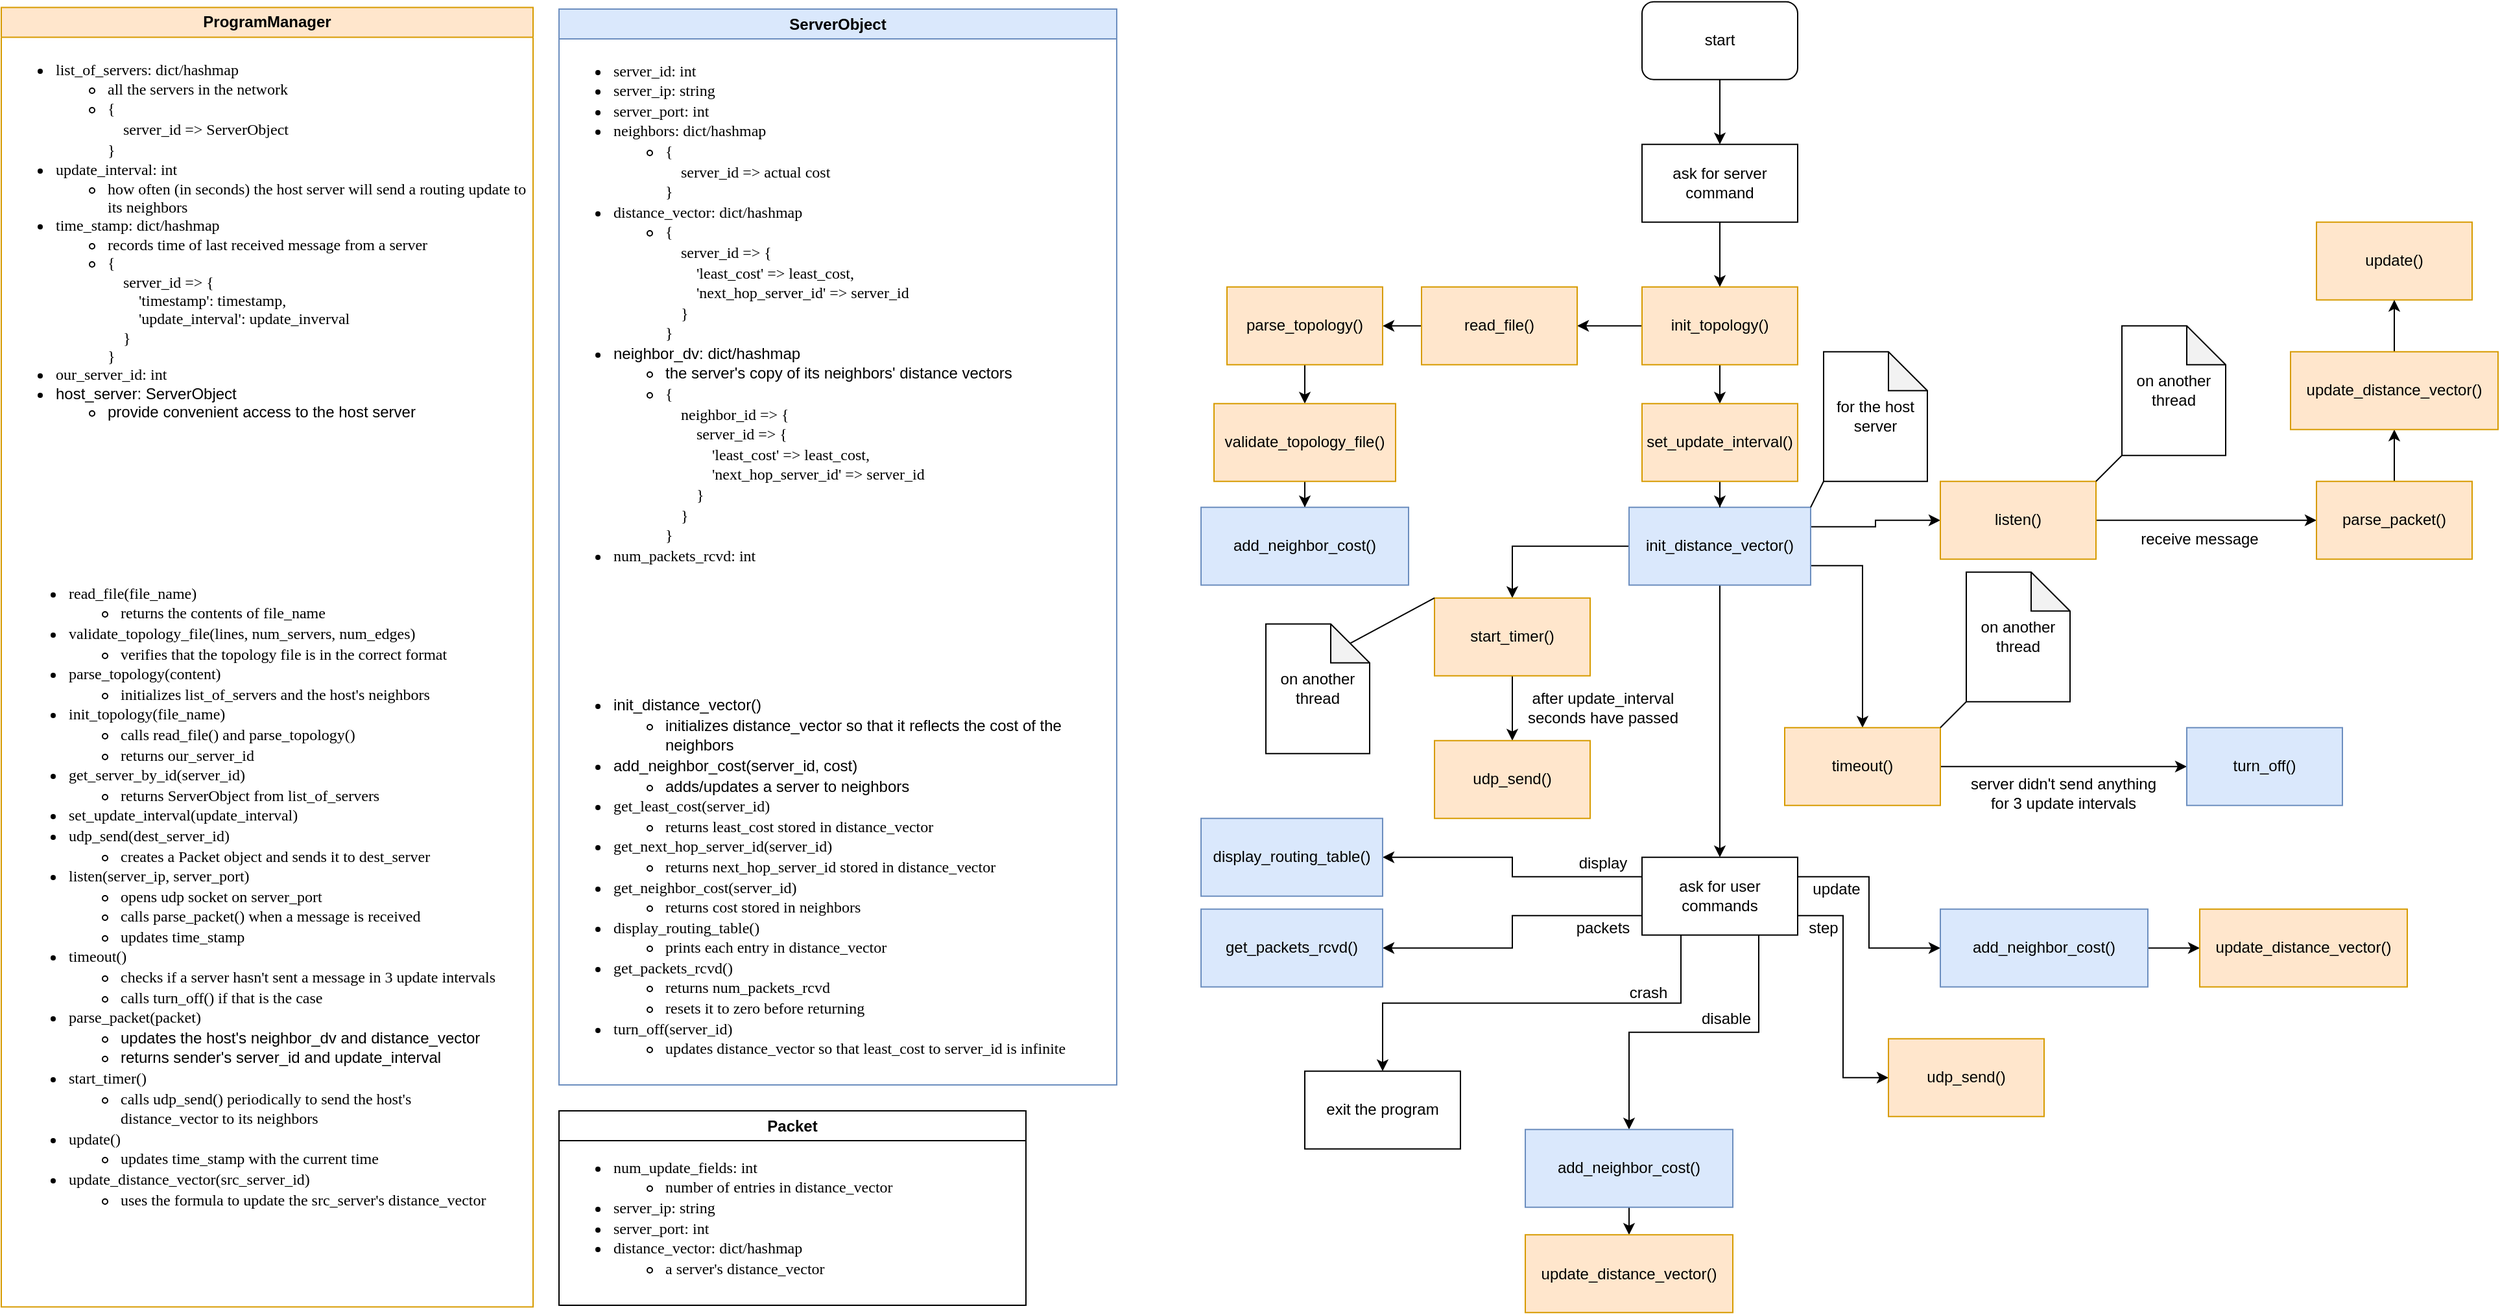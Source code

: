 <mxfile version="22.1.5" type="device">
  <diagram name="Page-1" id="xFJqO6FMUhYE_ulIRA0k">
    <mxGraphModel dx="3565" dy="1963" grid="1" gridSize="10" guides="1" tooltips="1" connect="1" arrows="1" fold="1" page="1" pageScale="1" pageWidth="850" pageHeight="1100" math="0" shadow="0">
      <root>
        <mxCell id="0" />
        <mxCell id="1" parent="0" />
        <mxCell id="NjoNPDYluXKRzzez1GX--15" value="ProgramManager" style="swimlane;whiteSpace=wrap;html=1;fillColor=#ffe6cc;strokeColor=#d79b00;" parent="1" vertex="1">
          <mxGeometry x="15" y="8.75" width="410" height="1002.5" as="geometry" />
        </mxCell>
        <mxCell id="NjoNPDYluXKRzzez1GX--17" value="&lt;p style=&quot;line-height: 130%;&quot;&gt;&lt;/p&gt;&lt;div align=&quot;left&quot;&gt;&lt;ul&gt;&lt;li&gt;&lt;font face=&quot;Tahoma&quot;&gt;list_of_servers: dict/hashmap&lt;/font&gt;&lt;/li&gt;&lt;ul style=&quot;line-height: 130%;&quot;&gt;&lt;li&gt;&lt;font face=&quot;Tahoma&quot;&gt;all the servers in the network&lt;/font&gt;&lt;/li&gt;&lt;li&gt;&lt;font face=&quot;Lucida Console&quot;&gt;{&lt;br&gt;&amp;nbsp; &amp;nbsp; server_id =&amp;gt; ServerObject&lt;br&gt;}&lt;/font&gt;&lt;/li&gt;&lt;/ul&gt;&lt;li&gt;&lt;font face=&quot;Tahoma&quot;&gt;update_interval: int&lt;br&gt;&lt;/font&gt;&lt;/li&gt;&lt;ul&gt;&lt;li&gt;&lt;font face=&quot;Tahoma&quot;&gt;how often (in seconds) the host server will send a routing update to its neighbors&lt;/font&gt;&lt;/li&gt;&lt;/ul&gt;&lt;li&gt;&lt;font face=&quot;Tahoma&quot;&gt;time_stamp: dict/hashmap&lt;/font&gt;&lt;/li&gt;&lt;ul&gt;&lt;li&gt;&lt;font face=&quot;Tahoma&quot;&gt;records time of last received message from a server&lt;/font&gt;&lt;/li&gt;&lt;li&gt;&lt;font face=&quot;Lucida Console&quot;&gt;{&lt;br&gt;&amp;nbsp; &amp;nbsp; server_id =&amp;gt; {&lt;br&gt;&amp;nbsp; &amp;nbsp; &amp;nbsp; &amp;nbsp; &#39;timestamp&#39;: timestamp, &lt;br&gt;&amp;nbsp; &amp;nbsp; &amp;nbsp; &amp;nbsp; &#39;update_interval&#39;: update_inverval&lt;br&gt;&amp;nbsp; &amp;nbsp; }&lt;br&gt;}&lt;/font&gt;&lt;/li&gt;&lt;/ul&gt;&lt;li&gt;&lt;font face=&quot;Tahoma&quot;&gt;our_server_id: int&lt;/font&gt;&lt;/li&gt;&lt;li&gt;host_server: ServerObject&lt;/li&gt;&lt;ul&gt;&lt;li&gt;provide convenient access to the host server&lt;/li&gt;&lt;/ul&gt;&lt;/ul&gt;&lt;/div&gt;&lt;p&gt;&lt;/p&gt;" style="text;html=1;strokeColor=none;fillColor=none;align=left;verticalAlign=middle;whiteSpace=wrap;rounded=0;" parent="NjoNPDYluXKRzzez1GX--15" vertex="1">
          <mxGeometry y="30" width="410" height="300" as="geometry" />
        </mxCell>
        <mxCell id="NjoNPDYluXKRzzez1GX--12" value="&lt;p style=&quot;line-height: 130%;&quot;&gt;&lt;/p&gt;&lt;div align=&quot;left&quot;&gt;&lt;ul style=&quot;line-height: 130%;&quot;&gt;&lt;li&gt;&lt;font face=&quot;Tahoma&quot;&gt;read_file(file_name)&lt;/font&gt;&lt;/li&gt;&lt;ul&gt;&lt;li&gt;&lt;font face=&quot;Tahoma&quot;&gt;returns the contents of file_name&lt;/font&gt;&lt;/li&gt;&lt;/ul&gt;&lt;li&gt;&lt;font face=&quot;Tahoma&quot;&gt;validate_topology_file(lines, num_servers, num_edges)&lt;/font&gt;&lt;/li&gt;&lt;ul&gt;&lt;li&gt;&lt;font face=&quot;Tahoma&quot;&gt;verifies that the topology file is in the correct format&lt;/font&gt;&lt;/li&gt;&lt;/ul&gt;&lt;li&gt;&lt;font face=&quot;Tahoma&quot;&gt;parse_topology(content)&lt;/font&gt;&lt;/li&gt;&lt;ul&gt;&lt;li&gt;&lt;font face=&quot;Tahoma&quot;&gt;initializes list_of_servers and the host&#39;s neighbors&lt;/font&gt;&lt;/li&gt;&lt;/ul&gt;&lt;li&gt;&lt;font face=&quot;Tahoma&quot;&gt;init_topology(file_name)&lt;br&gt;&lt;/font&gt;&lt;/li&gt;&lt;ul style=&quot;line-height: 130%;&quot;&gt;&lt;li style=&quot;border-color: var(--border-color);&quot;&gt;&lt;font face=&quot;Tahoma&quot;&gt;calls read_file() and parse_topology()&lt;/font&gt;&lt;/li&gt;&lt;li style=&quot;border-color: var(--border-color);&quot;&gt;&lt;font face=&quot;Tahoma&quot;&gt;returns our_server_id&lt;/font&gt;&lt;/li&gt;&lt;/ul&gt;&lt;li&gt;&lt;font face=&quot;Tahoma&quot;&gt;get_server_by_id(server_id)&lt;/font&gt;&lt;/li&gt;&lt;ul&gt;&lt;li&gt;&lt;font face=&quot;Tahoma&quot;&gt;returns ServerObject from list_of_servers&lt;/font&gt;&lt;/li&gt;&lt;/ul&gt;&lt;li&gt;&lt;font face=&quot;Tahoma&quot;&gt;set_update_interval(update_interval)&lt;/font&gt;&lt;/li&gt;&lt;li&gt;&lt;font face=&quot;Tahoma&quot;&gt;udp_send(dest_server_id)&lt;/font&gt;&lt;/li&gt;&lt;ul&gt;&lt;li&gt;&lt;font face=&quot;Tahoma&quot;&gt;creates a Packet object and sends it to dest_server&lt;/font&gt;&lt;/li&gt;&lt;/ul&gt;&lt;li&gt;&lt;font face=&quot;Tahoma&quot;&gt;listen(server_ip, server_port)&lt;/font&gt;&lt;/li&gt;&lt;ul&gt;&lt;li&gt;&lt;font face=&quot;Tahoma&quot;&gt;opens udp socket on server_port&lt;/font&gt;&lt;/li&gt;&lt;li&gt;&lt;font face=&quot;Tahoma&quot;&gt;calls parse_packet() when a message is received&lt;/font&gt;&lt;/li&gt;&lt;li&gt;&lt;font face=&quot;Tahoma&quot;&gt;updates time_stamp&lt;/font&gt;&lt;/li&gt;&lt;/ul&gt;&lt;li&gt;&lt;font face=&quot;Tahoma&quot;&gt;timeout()&lt;/font&gt;&lt;/li&gt;&lt;ul&gt;&lt;li&gt;&lt;font face=&quot;Tahoma&quot;&gt;checks if a server hasn&#39;t sent a message in 3 update intervals&lt;br&gt;&lt;/font&gt;&lt;/li&gt;&lt;li&gt;&lt;font face=&quot;Tahoma&quot;&gt;calls turn_off() if that is the case&lt;/font&gt;&lt;/li&gt;&lt;/ul&gt;&lt;li&gt;&lt;font face=&quot;Tahoma&quot;&gt;parse_packet(packet)&lt;/font&gt;&lt;/li&gt;&lt;ul&gt;&lt;li&gt;updates the host&#39;s neighbor_dv and distance_vector&lt;/li&gt;&lt;li&gt;returns sender&#39;s server_id and update_interval&lt;/li&gt;&lt;/ul&gt;&lt;li&gt;&lt;font face=&quot;Tahoma&quot;&gt;start_timer()&lt;/font&gt;&lt;/li&gt;&lt;ul&gt;&lt;li&gt;&lt;font face=&quot;Tahoma&quot;&gt;calls udp_send() periodically to send the host&#39;s distance_vector to its neighbors&lt;/font&gt;&lt;/li&gt;&lt;/ul&gt;&lt;li&gt;&lt;font face=&quot;Tahoma&quot;&gt;update()&lt;/font&gt;&lt;/li&gt;&lt;ul&gt;&lt;li&gt;&lt;font face=&quot;Tahoma&quot;&gt;updates time_stamp with the current time&lt;/font&gt;&lt;/li&gt;&lt;/ul&gt;&lt;li&gt;&lt;font face=&quot;Tahoma&quot;&gt;update_distance_vector(src_server_id)&lt;/font&gt;&lt;/li&gt;&lt;ul&gt;&lt;li&gt;&lt;font face=&quot;Tahoma&quot;&gt;uses the formula to update the src_server&#39;s distance_vector&lt;/font&gt;&lt;/li&gt;&lt;/ul&gt;&lt;/ul&gt;&lt;/div&gt;&lt;p&gt;&lt;/p&gt;" style="text;html=1;strokeColor=none;fillColor=none;align=left;verticalAlign=middle;whiteSpace=wrap;rounded=0;" parent="NjoNPDYluXKRzzez1GX--15" vertex="1">
          <mxGeometry x="10" y="380" width="380" height="612.5" as="geometry" />
        </mxCell>
        <mxCell id="NjoNPDYluXKRzzez1GX--18" value="ServerObject" style="swimlane;whiteSpace=wrap;html=1;fillColor=#dae8fc;strokeColor=#6c8ebf;" parent="1" vertex="1">
          <mxGeometry x="445" y="10" width="430" height="830" as="geometry" />
        </mxCell>
        <mxCell id="NjoNPDYluXKRzzez1GX--11" value="&lt;p style=&quot;line-height: 120%;&quot;&gt;&lt;/p&gt;&lt;div align=&quot;left&quot;&gt;&lt;ul style=&quot;line-height: 130%;&quot;&gt;&lt;li&gt;&lt;font face=&quot;Tahoma&quot;&gt;server_id: int&lt;/font&gt;&lt;/li&gt;&lt;li&gt;&lt;font face=&quot;Tahoma&quot;&gt;server_ip: string&lt;/font&gt;&lt;/li&gt;&lt;li&gt;&lt;font face=&quot;Tahoma&quot;&gt;server_port: int&lt;/font&gt;&lt;/li&gt;&lt;li&gt;&lt;font face=&quot;Tahoma&quot;&gt;neighbors: dict/hashmap&lt;/font&gt;&lt;/li&gt;&lt;ul style=&quot;line-height: 130%;&quot;&gt;&lt;li&gt;&lt;font face=&quot;Lucida Console&quot;&gt;{&lt;br&gt;&amp;nbsp; &amp;nbsp; server_id =&amp;gt; actual cost&lt;br&gt;}&lt;/font&gt;&lt;/li&gt;&lt;/ul&gt;&lt;li&gt;&lt;font face=&quot;Tahoma&quot;&gt;distance_vector: dict/hashmap&lt;/font&gt;&lt;/li&gt;&lt;ul style=&quot;line-height: 130%;&quot;&gt;&lt;li&gt;&lt;font face=&quot;Lucida Console&quot;&gt;{&lt;br&gt;&amp;nbsp; &amp;nbsp; server_id =&amp;gt; {&lt;br&gt;&amp;nbsp; &amp;nbsp; &amp;nbsp; &amp;nbsp; &#39;least_cost&#39; =&amp;gt; least_cost,&lt;br&gt;&amp;nbsp; &amp;nbsp; &amp;nbsp; &amp;nbsp; &#39;next_hop_server_id&#39; =&amp;gt; server_id&lt;br&gt;&amp;nbsp; &amp;nbsp; }&lt;br&gt;}&lt;/font&gt;&lt;/li&gt;&lt;/ul&gt;&lt;li&gt;neighbor_dv: dict/hashmap&lt;br&gt;&lt;/li&gt;&lt;ul&gt;&lt;li&gt;the server&#39;s copy of its neighbors&#39; distance vectors&lt;/li&gt;&lt;li style=&quot;border-color: var(--border-color);&quot;&gt;&lt;font face=&quot;Lucida Console&quot;&gt;&lt;font style=&quot;border-color: var(--border-color);&quot;&gt;{&lt;br&gt;&amp;nbsp; &amp;nbsp; neighbor_id =&amp;gt; {&lt;br&gt;&amp;nbsp; &amp;nbsp; &amp;nbsp; &amp;nbsp; server_id =&amp;gt; {&lt;br&gt;&amp;nbsp; &amp;nbsp; &amp;nbsp; &amp;nbsp; &amp;nbsp; &amp;nbsp; &#39;least_cost&#39; =&amp;gt; least_cost&lt;/font&gt;,&lt;br&gt;&amp;nbsp; &amp;nbsp; &amp;nbsp; &amp;nbsp; &amp;nbsp; &amp;nbsp; &#39;next_hop_server_id&#39; =&amp;gt; server_id&lt;br&gt;&amp;nbsp; &amp;nbsp; &amp;nbsp; &amp;nbsp; }&lt;br&gt;&amp;nbsp; &amp;nbsp; }&lt;br&gt;}&lt;/font&gt;&lt;/li&gt;&lt;/ul&gt;&lt;li&gt;&lt;font face=&quot;Tahoma&quot;&gt;num_packets_rcvd: int&lt;/font&gt;&lt;/li&gt;&lt;/ul&gt;&lt;/div&gt;&lt;p&gt;&lt;/p&gt;" style="text;html=1;strokeColor=none;fillColor=none;align=left;verticalAlign=middle;whiteSpace=wrap;rounded=0;" parent="NjoNPDYluXKRzzez1GX--18" vertex="1">
          <mxGeometry y="30" width="470" height="410" as="geometry" />
        </mxCell>
        <mxCell id="NjoNPDYluXKRzzez1GX--22" value="&lt;p style=&quot;line-height: 100%;&quot;&gt;&lt;/p&gt;&lt;div style=&quot;line-height: 130%;&quot; align=&quot;left&quot;&gt;&lt;ul style=&quot;line-height: 130%;&quot;&gt;&lt;li&gt;init_distance_vector()&lt;/li&gt;&lt;ul&gt;&lt;li&gt;initializes distance_vector so that it reflects the cost of the neighbors&lt;/li&gt;&lt;/ul&gt;&lt;li&gt;add_neighbor_cost(server_id, cost)&lt;/li&gt;&lt;ul&gt;&lt;li&gt;adds/updates a server to neighbors&lt;/li&gt;&lt;/ul&gt;&lt;li&gt;&lt;font face=&quot;Tahoma&quot;&gt;get_least_cost(server_id)&lt;/font&gt;&lt;/li&gt;&lt;ul style=&quot;line-height: 130%;&quot;&gt;&lt;li&gt;&lt;font face=&quot;Tahoma&quot;&gt;returns least_cost stored in distance_vector&lt;/font&gt;&lt;/li&gt;&lt;/ul&gt;&lt;li&gt;&lt;font face=&quot;Tahoma&quot;&gt;get_next_hop_server_id(server_id)&lt;/font&gt;&lt;/li&gt;&lt;ul&gt;&lt;li style=&quot;border-color: var(--border-color);&quot;&gt;&lt;font style=&quot;border-color: var(--border-color);&quot; face=&quot;Tahoma&quot;&gt;returns next_hop_server_id stored in distance_vector&lt;/font&gt;&lt;/li&gt;&lt;/ul&gt;&lt;li&gt;&lt;font face=&quot;Tahoma&quot;&gt;get_neighbor_cost(server_id)&lt;/font&gt;&lt;/li&gt;&lt;ul&gt;&lt;li&gt;&lt;font face=&quot;Tahoma&quot;&gt;returns cost stored in neighbors&lt;/font&gt;&lt;/li&gt;&lt;/ul&gt;&lt;li&gt;&lt;font face=&quot;Tahoma&quot;&gt;display_routing_table()&lt;/font&gt;&lt;/li&gt;&lt;ul&gt;&lt;li&gt;&lt;font face=&quot;Tahoma&quot;&gt;prints each entry in distance_vector&lt;/font&gt;&lt;/li&gt;&lt;/ul&gt;&lt;li&gt;&lt;font face=&quot;Tahoma&quot;&gt;get_packets_rcvd()&lt;/font&gt;&lt;/li&gt;&lt;ul&gt;&lt;li&gt;&lt;font face=&quot;Tahoma&quot;&gt;returns num_packets_rcvd&lt;/font&gt;&lt;/li&gt;&lt;li&gt;&lt;font face=&quot;Tahoma&quot;&gt;resets it to zero before returning&lt;/font&gt;&lt;/li&gt;&lt;/ul&gt;&lt;li&gt;&lt;font face=&quot;Tahoma&quot;&gt;turn_off(server_id)&lt;/font&gt;&lt;/li&gt;&lt;ul&gt;&lt;li&gt;&lt;font face=&quot;Tahoma&quot;&gt;updates distance_vector so that least_cost to server_id is infinite&lt;/font&gt;&lt;/li&gt;&lt;/ul&gt;&lt;/ul&gt;&lt;/div&gt;&lt;p&gt;&lt;/p&gt;" style="text;html=1;strokeColor=none;fillColor=none;align=left;verticalAlign=middle;whiteSpace=wrap;rounded=0;" parent="NjoNPDYluXKRzzez1GX--18" vertex="1">
          <mxGeometry y="520" width="430" height="300" as="geometry" />
        </mxCell>
        <mxCell id="NjoNPDYluXKRzzez1GX--30" value="Packet" style="swimlane;whiteSpace=wrap;html=1;" parent="1" vertex="1">
          <mxGeometry x="445" y="860" width="360" height="150" as="geometry" />
        </mxCell>
        <mxCell id="NjoNPDYluXKRzzez1GX--32" value="&lt;p style=&quot;line-height: 130%;&quot;&gt;&lt;/p&gt;&lt;div&gt;&lt;ul style=&quot;line-height: 130%;&quot;&gt;&lt;li&gt;&lt;font face=&quot;Tahoma&quot;&gt;num_update_fields: int&lt;/font&gt;&lt;/li&gt;&lt;ul&gt;&lt;li&gt;&lt;font face=&quot;Tahoma&quot;&gt;number of entries in distance_vector&lt;/font&gt;&lt;/li&gt;&lt;/ul&gt;&lt;li style=&quot;border-color: var(--border-color);&quot;&gt;&lt;font style=&quot;border-color: var(--border-color);&quot; face=&quot;Tahoma&quot;&gt;server_ip: string&lt;/font&gt;&lt;/li&gt;&lt;li&gt;&lt;font face=&quot;Tahoma&quot;&gt;server_port: int&lt;/font&gt;&lt;/li&gt;&lt;li&gt;&lt;font face=&quot;Tahoma&quot;&gt;distance_vector: dict/hashmap&lt;/font&gt;&lt;/li&gt;&lt;ul&gt;&lt;li&gt;&lt;font face=&quot;Tahoma&quot;&gt;a server&#39;s distance_vector&lt;/font&gt;&lt;/li&gt;&lt;/ul&gt;&lt;/ul&gt;&lt;/div&gt;&lt;p&gt;&lt;/p&gt;" style="text;html=1;strokeColor=none;fillColor=none;align=left;verticalAlign=middle;whiteSpace=wrap;rounded=0;" parent="NjoNPDYluXKRzzez1GX--30" vertex="1">
          <mxGeometry y="30" width="360" height="105" as="geometry" />
        </mxCell>
        <mxCell id="4oj95tw8URPRINXik8E5-2" value="" style="edgeStyle=orthogonalEdgeStyle;rounded=0;orthogonalLoop=1;jettySize=auto;html=1;" parent="1" source="NjoNPDYluXKRzzez1GX--34" target="4oj95tw8URPRINXik8E5-1" edge="1">
          <mxGeometry relative="1" as="geometry" />
        </mxCell>
        <mxCell id="NjoNPDYluXKRzzez1GX--34" value="start" style="rounded=1;whiteSpace=wrap;html=1;" parent="1" vertex="1">
          <mxGeometry x="1280" y="4.37" width="120" height="60" as="geometry" />
        </mxCell>
        <mxCell id="z0qrZOzNgaJA19otfbI5-46" value="" style="edgeStyle=orthogonalEdgeStyle;rounded=0;orthogonalLoop=1;jettySize=auto;html=1;" edge="1" parent="1" source="NjoNPDYluXKRzzez1GX--35" target="z0qrZOzNgaJA19otfbI5-45">
          <mxGeometry relative="1" as="geometry" />
        </mxCell>
        <mxCell id="z0qrZOzNgaJA19otfbI5-55" style="edgeStyle=orthogonalEdgeStyle;rounded=0;orthogonalLoop=1;jettySize=auto;html=1;entryX=1;entryY=0.5;entryDx=0;entryDy=0;" edge="1" parent="1" source="NjoNPDYluXKRzzez1GX--35" target="z0qrZOzNgaJA19otfbI5-54">
          <mxGeometry relative="1" as="geometry" />
        </mxCell>
        <mxCell id="NjoNPDYluXKRzzez1GX--35" value="init_topology()" style="rounded=0;whiteSpace=wrap;html=1;fillColor=#ffe6cc;strokeColor=#d79b00;" parent="1" vertex="1">
          <mxGeometry x="1280" y="224.37" width="120" height="60" as="geometry" />
        </mxCell>
        <mxCell id="z0qrZOzNgaJA19otfbI5-20" value="" style="edgeStyle=orthogonalEdgeStyle;rounded=0;orthogonalLoop=1;jettySize=auto;html=1;exitX=1;exitY=0.25;exitDx=0;exitDy=0;" edge="1" parent="1" source="NjoNPDYluXKRzzez1GX--47" target="NjoNPDYluXKRzzez1GX--52">
          <mxGeometry relative="1" as="geometry" />
        </mxCell>
        <mxCell id="z0qrZOzNgaJA19otfbI5-65" style="edgeStyle=orthogonalEdgeStyle;rounded=0;orthogonalLoop=1;jettySize=auto;html=1;entryX=0.5;entryY=0;entryDx=0;entryDy=0;" edge="1" parent="1" source="NjoNPDYluXKRzzez1GX--47" target="HWVyQYs9HK1jK68Z1KZ2-4">
          <mxGeometry relative="1" as="geometry" />
        </mxCell>
        <mxCell id="z0qrZOzNgaJA19otfbI5-73" style="edgeStyle=orthogonalEdgeStyle;rounded=0;orthogonalLoop=1;jettySize=auto;html=1;entryX=0.5;entryY=0;entryDx=0;entryDy=0;" edge="1" parent="1" source="NjoNPDYluXKRzzez1GX--47" target="NjoNPDYluXKRzzez1GX--57">
          <mxGeometry relative="1" as="geometry" />
        </mxCell>
        <mxCell id="z0qrZOzNgaJA19otfbI5-76" style="edgeStyle=orthogonalEdgeStyle;rounded=0;orthogonalLoop=1;jettySize=auto;html=1;exitX=1;exitY=0.75;exitDx=0;exitDy=0;entryX=0.5;entryY=0;entryDx=0;entryDy=0;" edge="1" parent="1" source="NjoNPDYluXKRzzez1GX--47" target="z0qrZOzNgaJA19otfbI5-14">
          <mxGeometry relative="1" as="geometry" />
        </mxCell>
        <mxCell id="NjoNPDYluXKRzzez1GX--47" value="init_distance_vector()" style="rounded=0;whiteSpace=wrap;html=1;fillColor=#dae8fc;strokeColor=#6c8ebf;" parent="1" vertex="1">
          <mxGeometry x="1270" y="394.37" width="140" height="60" as="geometry" />
        </mxCell>
        <mxCell id="HWVyQYs9HK1jK68Z1KZ2-2" style="edgeStyle=orthogonalEdgeStyle;rounded=0;orthogonalLoop=1;jettySize=auto;html=1;entryX=0;entryY=0.5;entryDx=0;entryDy=0;" parent="1" source="NjoNPDYluXKRzzez1GX--52" target="HWVyQYs9HK1jK68Z1KZ2-1" edge="1">
          <mxGeometry relative="1" as="geometry" />
        </mxCell>
        <mxCell id="NjoNPDYluXKRzzez1GX--52" value="listen()" style="rounded=0;whiteSpace=wrap;html=1;fillColor=#ffe6cc;strokeColor=#d79b00;" parent="1" vertex="1">
          <mxGeometry x="1510" y="374.37" width="120" height="60" as="geometry" />
        </mxCell>
        <mxCell id="NjoNPDYluXKRzzez1GX--54" value="on another thread" style="shape=note;whiteSpace=wrap;html=1;backgroundOutline=1;darkOpacity=0.05;" parent="1" vertex="1">
          <mxGeometry x="1650" y="254.37" width="80" height="100" as="geometry" />
        </mxCell>
        <mxCell id="NjoNPDYluXKRzzez1GX--56" value="" style="endArrow=none;html=1;rounded=0;exitX=1;exitY=0;exitDx=0;exitDy=0;entryX=0;entryY=1;entryDx=0;entryDy=0;entryPerimeter=0;" parent="1" source="NjoNPDYluXKRzzez1GX--52" target="NjoNPDYluXKRzzez1GX--54" edge="1">
          <mxGeometry width="50" height="50" relative="1" as="geometry">
            <mxPoint x="1440" y="674.37" as="sourcePoint" />
            <mxPoint x="1490" y="624.37" as="targetPoint" />
          </mxGeometry>
        </mxCell>
        <mxCell id="z0qrZOzNgaJA19otfbI5-27" style="edgeStyle=orthogonalEdgeStyle;rounded=0;orthogonalLoop=1;jettySize=auto;html=1;entryX=1;entryY=0.5;entryDx=0;entryDy=0;exitX=0;exitY=0.25;exitDx=0;exitDy=0;" edge="1" parent="1" source="NjoNPDYluXKRzzez1GX--57" target="jb7w0RZWeNpOCV6UPbe5-14">
          <mxGeometry relative="1" as="geometry" />
        </mxCell>
        <mxCell id="z0qrZOzNgaJA19otfbI5-29" style="edgeStyle=orthogonalEdgeStyle;rounded=0;orthogonalLoop=1;jettySize=auto;html=1;exitX=0;exitY=0.75;exitDx=0;exitDy=0;entryX=1;entryY=0.5;entryDx=0;entryDy=0;" edge="1" parent="1" source="NjoNPDYluXKRzzez1GX--57" target="jb7w0RZWeNpOCV6UPbe5-16">
          <mxGeometry relative="1" as="geometry" />
        </mxCell>
        <mxCell id="z0qrZOzNgaJA19otfbI5-31" style="edgeStyle=orthogonalEdgeStyle;rounded=0;orthogonalLoop=1;jettySize=auto;html=1;exitX=0.25;exitY=1;exitDx=0;exitDy=0;entryX=0.5;entryY=0;entryDx=0;entryDy=0;" edge="1" parent="1" source="NjoNPDYluXKRzzez1GX--57" target="jb7w0RZWeNpOCV6UPbe5-7">
          <mxGeometry relative="1" as="geometry" />
        </mxCell>
        <mxCell id="z0qrZOzNgaJA19otfbI5-36" style="edgeStyle=orthogonalEdgeStyle;rounded=0;orthogonalLoop=1;jettySize=auto;html=1;exitX=1;exitY=0.75;exitDx=0;exitDy=0;entryX=0;entryY=0.5;entryDx=0;entryDy=0;" edge="1" parent="1" source="NjoNPDYluXKRzzez1GX--57" target="z0qrZOzNgaJA19otfbI5-35">
          <mxGeometry relative="1" as="geometry" />
        </mxCell>
        <mxCell id="z0qrZOzNgaJA19otfbI5-42" style="edgeStyle=orthogonalEdgeStyle;rounded=0;orthogonalLoop=1;jettySize=auto;html=1;exitX=0.75;exitY=1;exitDx=0;exitDy=0;entryX=0.5;entryY=0;entryDx=0;entryDy=0;" edge="1" parent="1" source="NjoNPDYluXKRzzez1GX--57" target="z0qrZOzNgaJA19otfbI5-40">
          <mxGeometry relative="1" as="geometry" />
        </mxCell>
        <mxCell id="z0qrZOzNgaJA19otfbI5-75" style="edgeStyle=orthogonalEdgeStyle;rounded=0;orthogonalLoop=1;jettySize=auto;html=1;exitX=1;exitY=0.25;exitDx=0;exitDy=0;entryX=0;entryY=0.5;entryDx=0;entryDy=0;" edge="1" parent="1" source="NjoNPDYluXKRzzez1GX--57" target="4oj95tw8URPRINXik8E5-37">
          <mxGeometry relative="1" as="geometry" />
        </mxCell>
        <mxCell id="NjoNPDYluXKRzzez1GX--57" value="ask for user commands" style="rounded=0;whiteSpace=wrap;html=1;" parent="1" vertex="1">
          <mxGeometry x="1280" y="664.37" width="120" height="60" as="geometry" />
        </mxCell>
        <mxCell id="jb7w0RZWeNpOCV6UPbe5-7" value="exit the program" style="rounded=0;whiteSpace=wrap;html=1;" parent="1" vertex="1">
          <mxGeometry x="1020" y="829.37" width="120" height="60" as="geometry" />
        </mxCell>
        <mxCell id="jb7w0RZWeNpOCV6UPbe5-14" value="display_routing_table()" style="rounded=0;whiteSpace=wrap;html=1;fillColor=#dae8fc;strokeColor=#6c8ebf;" parent="1" vertex="1">
          <mxGeometry x="940" y="634.37" width="140" height="60" as="geometry" />
        </mxCell>
        <mxCell id="jb7w0RZWeNpOCV6UPbe5-16" value="get_packets_rcvd()" style="rounded=0;whiteSpace=wrap;html=1;fillColor=#dae8fc;strokeColor=#6c8ebf;" parent="1" vertex="1">
          <mxGeometry x="940" y="704.37" width="140" height="60" as="geometry" />
        </mxCell>
        <mxCell id="jb7w0RZWeNpOCV6UPbe5-33" value="receive message" style="text;html=1;strokeColor=none;fillColor=none;align=center;verticalAlign=middle;whiteSpace=wrap;rounded=0;" parent="1" vertex="1">
          <mxGeometry x="1650" y="394.37" width="120" height="50" as="geometry" />
        </mxCell>
        <mxCell id="z0qrZOzNgaJA19otfbI5-83" value="" style="edgeStyle=orthogonalEdgeStyle;rounded=0;orthogonalLoop=1;jettySize=auto;html=1;" edge="1" parent="1" source="HWVyQYs9HK1jK68Z1KZ2-1" target="z0qrZOzNgaJA19otfbI5-62">
          <mxGeometry relative="1" as="geometry" />
        </mxCell>
        <mxCell id="HWVyQYs9HK1jK68Z1KZ2-1" value="parse_packet()" style="rounded=0;whiteSpace=wrap;html=1;fillColor=#ffe6cc;strokeColor=#d79b00;" parent="1" vertex="1">
          <mxGeometry x="1800" y="374.37" width="120" height="60" as="geometry" />
        </mxCell>
        <mxCell id="z0qrZOzNgaJA19otfbI5-71" value="" style="edgeStyle=orthogonalEdgeStyle;rounded=0;orthogonalLoop=1;jettySize=auto;html=1;" edge="1" parent="1" source="HWVyQYs9HK1jK68Z1KZ2-4" target="z0qrZOzNgaJA19otfbI5-67">
          <mxGeometry relative="1" as="geometry" />
        </mxCell>
        <mxCell id="HWVyQYs9HK1jK68Z1KZ2-4" value="start_timer()" style="rounded=0;whiteSpace=wrap;html=1;fillColor=#ffe6cc;strokeColor=#d79b00;" parent="1" vertex="1">
          <mxGeometry x="1120" y="464.37" width="120" height="60" as="geometry" />
        </mxCell>
        <mxCell id="HWVyQYs9HK1jK68Z1KZ2-25" value="on another thread" style="shape=note;whiteSpace=wrap;html=1;backgroundOutline=1;darkOpacity=0.05;" parent="1" vertex="1">
          <mxGeometry x="990" y="484.37" width="80" height="100" as="geometry" />
        </mxCell>
        <mxCell id="HWVyQYs9HK1jK68Z1KZ2-26" value="" style="endArrow=none;html=1;rounded=0;entryX=0;entryY=0;entryDx=0;entryDy=0;exitX=0;exitY=0;exitDx=65;exitDy=15;exitPerimeter=0;" parent="1" source="HWVyQYs9HK1jK68Z1KZ2-25" target="HWVyQYs9HK1jK68Z1KZ2-4" edge="1">
          <mxGeometry width="50" height="50" relative="1" as="geometry">
            <mxPoint x="1570" y="984.37" as="sourcePoint" />
            <mxPoint x="1620" y="934.37" as="targetPoint" />
          </mxGeometry>
        </mxCell>
        <mxCell id="4oj95tw8URPRINXik8E5-5" value="" style="edgeStyle=orthogonalEdgeStyle;rounded=0;orthogonalLoop=1;jettySize=auto;html=1;" parent="1" source="4oj95tw8URPRINXik8E5-1" target="NjoNPDYluXKRzzez1GX--35" edge="1">
          <mxGeometry relative="1" as="geometry" />
        </mxCell>
        <mxCell id="4oj95tw8URPRINXik8E5-1" value="ask for server command" style="rounded=0;whiteSpace=wrap;html=1;" parent="1" vertex="1">
          <mxGeometry x="1280" y="114.37" width="120" height="60" as="geometry" />
        </mxCell>
        <mxCell id="4oj95tw8URPRINXik8E5-47" value="" style="edgeStyle=orthogonalEdgeStyle;rounded=0;orthogonalLoop=1;jettySize=auto;html=1;" parent="1" source="4oj95tw8URPRINXik8E5-37" target="4oj95tw8URPRINXik8E5-46" edge="1">
          <mxGeometry relative="1" as="geometry" />
        </mxCell>
        <mxCell id="4oj95tw8URPRINXik8E5-37" value="add_neighbor_cost()" style="rounded=0;whiteSpace=wrap;html=1;fillColor=#dae8fc;strokeColor=#6c8ebf;" parent="1" vertex="1">
          <mxGeometry x="1510" y="704.37" width="160" height="60" as="geometry" />
        </mxCell>
        <mxCell id="4oj95tw8URPRINXik8E5-46" value="update_distance_vector()" style="rounded=0;whiteSpace=wrap;html=1;fillColor=#ffe6cc;strokeColor=#d79b00;" parent="1" vertex="1">
          <mxGeometry x="1710" y="704.37" width="160" height="60" as="geometry" />
        </mxCell>
        <mxCell id="z0qrZOzNgaJA19otfbI5-11" value="for the host server" style="shape=note;whiteSpace=wrap;html=1;backgroundOutline=1;darkOpacity=0.05;" vertex="1" parent="1">
          <mxGeometry x="1420" y="274.37" width="80" height="100" as="geometry" />
        </mxCell>
        <mxCell id="z0qrZOzNgaJA19otfbI5-12" value="" style="endArrow=none;html=1;rounded=0;exitX=0;exitY=1;exitDx=0;exitDy=0;exitPerimeter=0;entryX=1;entryY=0;entryDx=0;entryDy=0;" edge="1" parent="1" source="z0qrZOzNgaJA19otfbI5-11" target="NjoNPDYluXKRzzez1GX--47">
          <mxGeometry width="50" height="50" relative="1" as="geometry">
            <mxPoint x="890" y="534.37" as="sourcePoint" />
            <mxPoint x="940" y="484.37" as="targetPoint" />
          </mxGeometry>
        </mxCell>
        <mxCell id="z0qrZOzNgaJA19otfbI5-51" style="edgeStyle=orthogonalEdgeStyle;rounded=0;orthogonalLoop=1;jettySize=auto;html=1;exitX=1;exitY=0.5;exitDx=0;exitDy=0;entryX=0;entryY=0.5;entryDx=0;entryDy=0;" edge="1" parent="1" source="z0qrZOzNgaJA19otfbI5-14" target="z0qrZOzNgaJA19otfbI5-50">
          <mxGeometry relative="1" as="geometry" />
        </mxCell>
        <mxCell id="z0qrZOzNgaJA19otfbI5-14" value="timeout()" style="rounded=0;whiteSpace=wrap;html=1;fillColor=#ffe6cc;strokeColor=#d79b00;" vertex="1" parent="1">
          <mxGeometry x="1390" y="564.37" width="120" height="60" as="geometry" />
        </mxCell>
        <mxCell id="z0qrZOzNgaJA19otfbI5-15" value="on another thread" style="shape=note;whiteSpace=wrap;html=1;backgroundOutline=1;darkOpacity=0.05;" vertex="1" parent="1">
          <mxGeometry x="1530" y="444.37" width="80" height="100" as="geometry" />
        </mxCell>
        <mxCell id="z0qrZOzNgaJA19otfbI5-17" value="" style="endArrow=none;html=1;rounded=0;exitX=1;exitY=0;exitDx=0;exitDy=0;entryX=0;entryY=1;entryDx=0;entryDy=0;entryPerimeter=0;" edge="1" parent="1" source="z0qrZOzNgaJA19otfbI5-14" target="z0qrZOzNgaJA19otfbI5-15">
          <mxGeometry width="50" height="50" relative="1" as="geometry">
            <mxPoint x="1670" y="374.37" as="sourcePoint" />
            <mxPoint x="1720" y="344.37" as="targetPoint" />
          </mxGeometry>
        </mxCell>
        <mxCell id="z0qrZOzNgaJA19otfbI5-28" value="display" style="text;html=1;strokeColor=none;fillColor=none;align=center;verticalAlign=middle;whiteSpace=wrap;rounded=0;" vertex="1" parent="1">
          <mxGeometry x="1220" y="654.37" width="60" height="30" as="geometry" />
        </mxCell>
        <mxCell id="z0qrZOzNgaJA19otfbI5-30" value="packets" style="text;html=1;strokeColor=none;fillColor=none;align=center;verticalAlign=middle;whiteSpace=wrap;rounded=0;" vertex="1" parent="1">
          <mxGeometry x="1220" y="704.37" width="60" height="30" as="geometry" />
        </mxCell>
        <mxCell id="z0qrZOzNgaJA19otfbI5-32" value="crash" style="text;html=1;strokeColor=none;fillColor=none;align=center;verticalAlign=middle;whiteSpace=wrap;rounded=0;" vertex="1" parent="1">
          <mxGeometry x="1255" y="754.37" width="60" height="30" as="geometry" />
        </mxCell>
        <mxCell id="z0qrZOzNgaJA19otfbI5-37" value="step" style="text;html=1;strokeColor=none;fillColor=none;align=center;verticalAlign=middle;whiteSpace=wrap;rounded=0;" vertex="1" parent="1">
          <mxGeometry x="1390" y="704.37" width="60" height="30" as="geometry" />
        </mxCell>
        <mxCell id="z0qrZOzNgaJA19otfbI5-35" value="udp_send()" style="rounded=0;whiteSpace=wrap;html=1;fillColor=#ffe6cc;strokeColor=#d79b00;" vertex="1" parent="1">
          <mxGeometry x="1470" y="804.37" width="120" height="60" as="geometry" />
        </mxCell>
        <mxCell id="z0qrZOzNgaJA19otfbI5-43" style="edgeStyle=orthogonalEdgeStyle;rounded=0;orthogonalLoop=1;jettySize=auto;html=1;entryX=0.5;entryY=0;entryDx=0;entryDy=0;" edge="1" parent="1" source="z0qrZOzNgaJA19otfbI5-40" target="z0qrZOzNgaJA19otfbI5-41">
          <mxGeometry relative="1" as="geometry" />
        </mxCell>
        <mxCell id="z0qrZOzNgaJA19otfbI5-40" value="add_neighbor_cost()" style="rounded=0;whiteSpace=wrap;html=1;fillColor=#dae8fc;strokeColor=#6c8ebf;" vertex="1" parent="1">
          <mxGeometry x="1190" y="874.37" width="160" height="60" as="geometry" />
        </mxCell>
        <mxCell id="z0qrZOzNgaJA19otfbI5-41" value="update_distance_vector()" style="rounded=0;whiteSpace=wrap;html=1;fillColor=#ffe6cc;strokeColor=#d79b00;" vertex="1" parent="1">
          <mxGeometry x="1190" y="955.62" width="160" height="60" as="geometry" />
        </mxCell>
        <mxCell id="z0qrZOzNgaJA19otfbI5-44" value="disable" style="text;html=1;strokeColor=none;fillColor=none;align=center;verticalAlign=middle;whiteSpace=wrap;rounded=0;" vertex="1" parent="1">
          <mxGeometry x="1315" y="774.37" width="60" height="30" as="geometry" />
        </mxCell>
        <mxCell id="z0qrZOzNgaJA19otfbI5-47" value="" style="edgeStyle=orthogonalEdgeStyle;rounded=0;orthogonalLoop=1;jettySize=auto;html=1;" edge="1" parent="1" source="z0qrZOzNgaJA19otfbI5-45" target="NjoNPDYluXKRzzez1GX--47">
          <mxGeometry relative="1" as="geometry" />
        </mxCell>
        <mxCell id="z0qrZOzNgaJA19otfbI5-45" value="set_update_interval()" style="rounded=0;whiteSpace=wrap;html=1;fillColor=#ffe6cc;strokeColor=#d79b00;" vertex="1" parent="1">
          <mxGeometry x="1280" y="314.37" width="120" height="60" as="geometry" />
        </mxCell>
        <mxCell id="z0qrZOzNgaJA19otfbI5-48" value="update()" style="rounded=0;whiteSpace=wrap;html=1;fillColor=#ffe6cc;strokeColor=#d79b00;" vertex="1" parent="1">
          <mxGeometry x="1800" y="174.37" width="120" height="60" as="geometry" />
        </mxCell>
        <mxCell id="z0qrZOzNgaJA19otfbI5-50" value="turn_off()" style="rounded=0;whiteSpace=wrap;html=1;fillColor=#dae8fc;strokeColor=#6c8ebf;" vertex="1" parent="1">
          <mxGeometry x="1700" y="564.37" width="120" height="60" as="geometry" />
        </mxCell>
        <mxCell id="z0qrZOzNgaJA19otfbI5-53" value="server didn&#39;t send anything for 3 update intervals" style="text;html=1;strokeColor=none;fillColor=none;align=center;verticalAlign=middle;whiteSpace=wrap;rounded=0;" vertex="1" parent="1">
          <mxGeometry x="1530" y="590" width="150" height="50" as="geometry" />
        </mxCell>
        <mxCell id="z0qrZOzNgaJA19otfbI5-57" value="" style="edgeStyle=orthogonalEdgeStyle;rounded=0;orthogonalLoop=1;jettySize=auto;html=1;" edge="1" parent="1" source="z0qrZOzNgaJA19otfbI5-54" target="z0qrZOzNgaJA19otfbI5-56">
          <mxGeometry relative="1" as="geometry" />
        </mxCell>
        <mxCell id="z0qrZOzNgaJA19otfbI5-54" value="read_file()" style="rounded=0;whiteSpace=wrap;html=1;fillColor=#ffe6cc;strokeColor=#d79b00;" vertex="1" parent="1">
          <mxGeometry x="1110" y="224.37" width="120" height="60" as="geometry" />
        </mxCell>
        <mxCell id="z0qrZOzNgaJA19otfbI5-60" value="" style="edgeStyle=orthogonalEdgeStyle;rounded=0;orthogonalLoop=1;jettySize=auto;html=1;" edge="1" parent="1" source="z0qrZOzNgaJA19otfbI5-56" target="z0qrZOzNgaJA19otfbI5-58">
          <mxGeometry relative="1" as="geometry" />
        </mxCell>
        <mxCell id="z0qrZOzNgaJA19otfbI5-56" value="parse_topology()" style="rounded=0;whiteSpace=wrap;html=1;fillColor=#ffe6cc;strokeColor=#d79b00;" vertex="1" parent="1">
          <mxGeometry x="960" y="224.37" width="120" height="60" as="geometry" />
        </mxCell>
        <mxCell id="z0qrZOzNgaJA19otfbI5-61" value="" style="edgeStyle=orthogonalEdgeStyle;rounded=0;orthogonalLoop=1;jettySize=auto;html=1;" edge="1" parent="1" source="z0qrZOzNgaJA19otfbI5-58" target="z0qrZOzNgaJA19otfbI5-59">
          <mxGeometry relative="1" as="geometry" />
        </mxCell>
        <mxCell id="z0qrZOzNgaJA19otfbI5-58" value="validate_topology_file()" style="rounded=0;whiteSpace=wrap;html=1;fillColor=#ffe6cc;strokeColor=#d79b00;" vertex="1" parent="1">
          <mxGeometry x="950" y="314.37" width="140" height="60" as="geometry" />
        </mxCell>
        <mxCell id="z0qrZOzNgaJA19otfbI5-59" value="add_neighbor_cost()" style="rounded=0;whiteSpace=wrap;html=1;fillColor=#dae8fc;strokeColor=#6c8ebf;" vertex="1" parent="1">
          <mxGeometry x="940" y="394.37" width="160" height="60" as="geometry" />
        </mxCell>
        <mxCell id="z0qrZOzNgaJA19otfbI5-84" value="" style="edgeStyle=orthogonalEdgeStyle;rounded=0;orthogonalLoop=1;jettySize=auto;html=1;" edge="1" parent="1" source="z0qrZOzNgaJA19otfbI5-62" target="z0qrZOzNgaJA19otfbI5-48">
          <mxGeometry relative="1" as="geometry" />
        </mxCell>
        <mxCell id="z0qrZOzNgaJA19otfbI5-62" value="update_distance_vector()" style="rounded=0;whiteSpace=wrap;html=1;fillColor=#ffe6cc;strokeColor=#d79b00;" vertex="1" parent="1">
          <mxGeometry x="1780" y="274.37" width="160" height="60" as="geometry" />
        </mxCell>
        <mxCell id="z0qrZOzNgaJA19otfbI5-67" value="udp_send()" style="rounded=0;whiteSpace=wrap;html=1;fillColor=#ffe6cc;strokeColor=#d79b00;" vertex="1" parent="1">
          <mxGeometry x="1120" y="574.37" width="120" height="60" as="geometry" />
        </mxCell>
        <mxCell id="z0qrZOzNgaJA19otfbI5-33" value="update" style="text;html=1;strokeColor=none;fillColor=none;align=center;verticalAlign=middle;whiteSpace=wrap;rounded=0;" vertex="1" parent="1">
          <mxGeometry x="1400" y="674.37" width="60" height="30" as="geometry" />
        </mxCell>
        <mxCell id="z0qrZOzNgaJA19otfbI5-82" value="after update_interval seconds have passed" style="text;html=1;strokeColor=none;fillColor=none;align=center;verticalAlign=middle;whiteSpace=wrap;rounded=0;" vertex="1" parent="1">
          <mxGeometry x="1185" y="534.37" width="130" height="30" as="geometry" />
        </mxCell>
      </root>
    </mxGraphModel>
  </diagram>
</mxfile>
